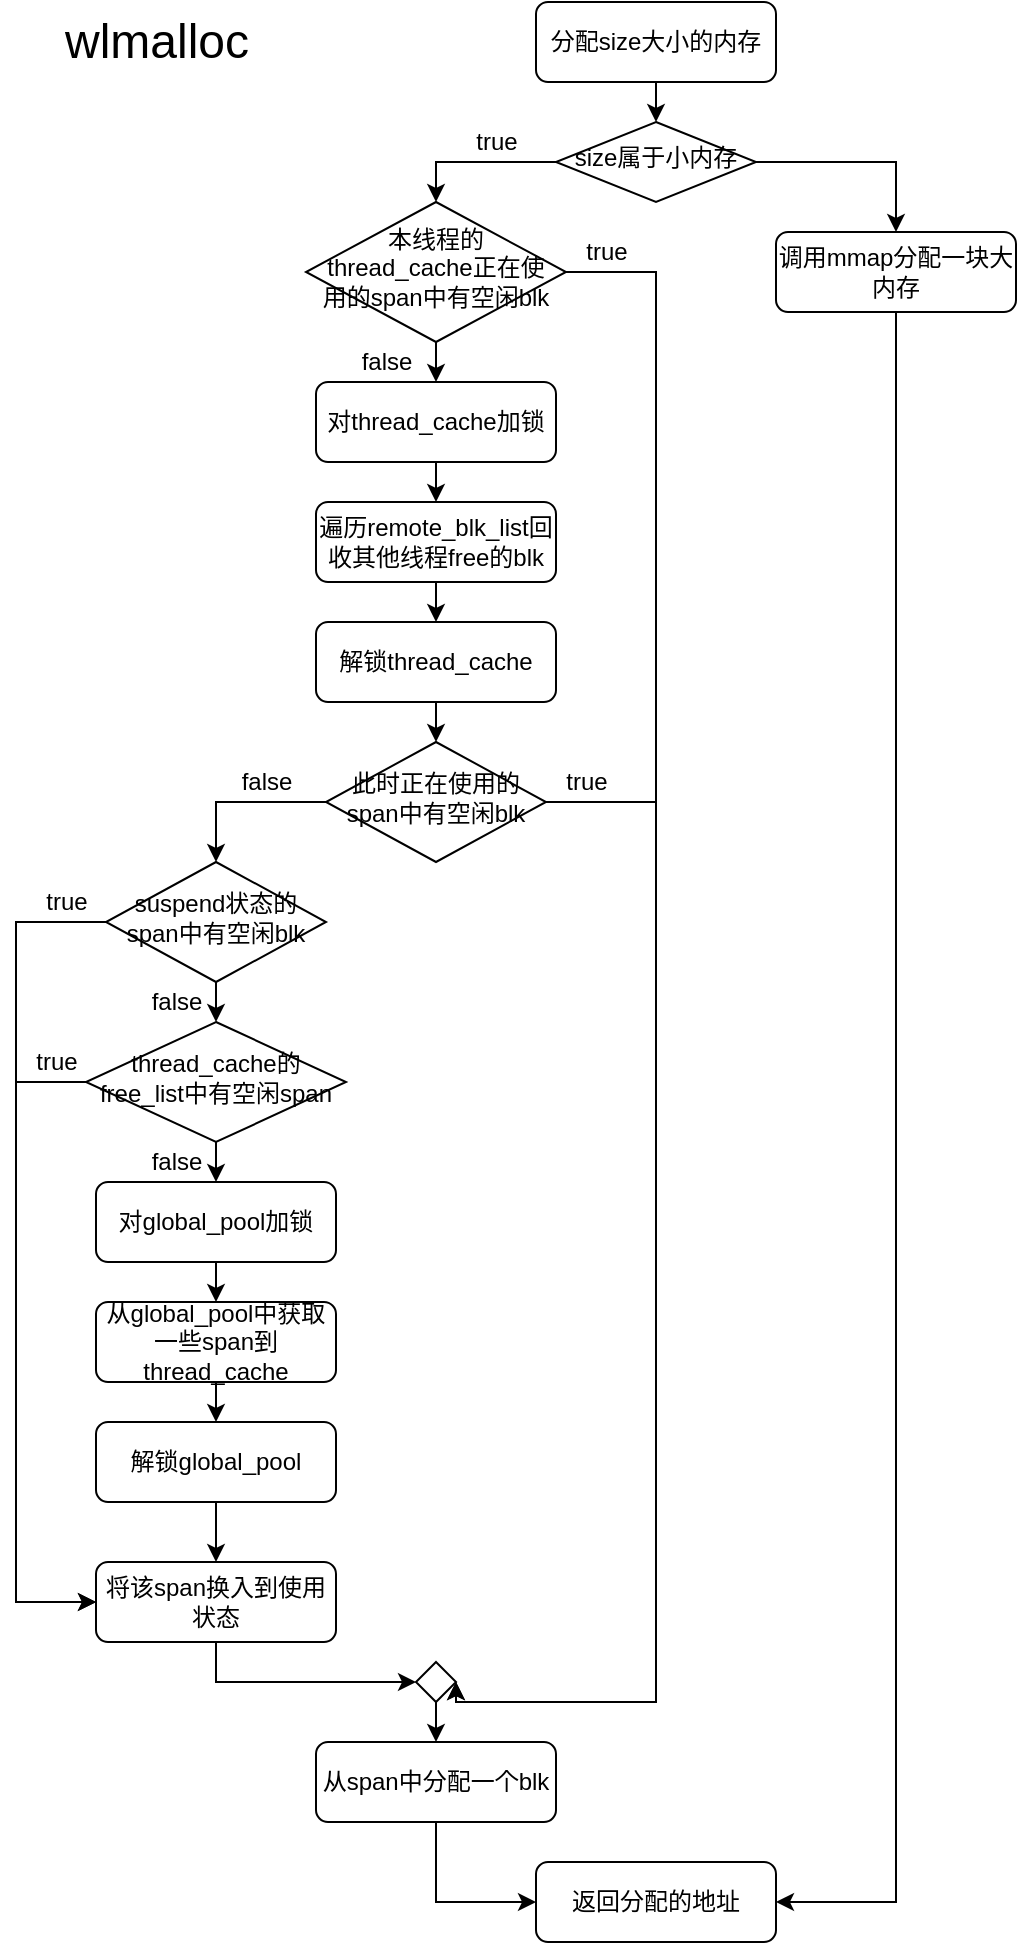 <mxfile version="17.2.4" type="device"><diagram id="C5RBs43oDa-KdzZeNtuy" name="Page-1"><mxGraphModel dx="425" dy="566" grid="1" gridSize="10" guides="1" tooltips="1" connect="1" arrows="1" fold="1" page="1" pageScale="1" pageWidth="827" pageHeight="1169" math="0" shadow="0"><root><mxCell id="WIyWlLk6GJQsqaUBKTNV-0"/><mxCell id="WIyWlLk6GJQsqaUBKTNV-1" parent="WIyWlLk6GJQsqaUBKTNV-0"/><mxCell id="Lwkr3qWV8fsQySOfFGDJ-28" style="edgeStyle=orthogonalEdgeStyle;rounded=0;orthogonalLoop=1;jettySize=auto;html=1;exitX=0.5;exitY=1;exitDx=0;exitDy=0;entryX=0.5;entryY=0;entryDx=0;entryDy=0;" parent="WIyWlLk6GJQsqaUBKTNV-1" source="WIyWlLk6GJQsqaUBKTNV-3" target="Lwkr3qWV8fsQySOfFGDJ-20" edge="1"><mxGeometry relative="1" as="geometry"/></mxCell><mxCell id="WIyWlLk6GJQsqaUBKTNV-3" value="分配size大小的内存" style="rounded=1;whiteSpace=wrap;html=1;fontSize=12;glass=0;strokeWidth=1;shadow=0;" parent="WIyWlLk6GJQsqaUBKTNV-1" vertex="1"><mxGeometry x="280" y="10" width="120" height="40" as="geometry"/></mxCell><mxCell id="Lwkr3qWV8fsQySOfFGDJ-32" style="edgeStyle=orthogonalEdgeStyle;rounded=0;orthogonalLoop=1;jettySize=auto;html=1;exitX=0.5;exitY=1;exitDx=0;exitDy=0;entryX=0.5;entryY=0;entryDx=0;entryDy=0;" parent="WIyWlLk6GJQsqaUBKTNV-1" source="Lwkr3qWV8fsQySOfFGDJ-11" target="Lwkr3qWV8fsQySOfFGDJ-22" edge="1"><mxGeometry relative="1" as="geometry"/></mxCell><mxCell id="Lwkr3qWV8fsQySOfFGDJ-11" value="遍历remote_blk_list回收其他线程free的blk" style="rounded=1;whiteSpace=wrap;html=1;fontSize=12;glass=0;strokeWidth=1;shadow=0;" parent="WIyWlLk6GJQsqaUBKTNV-1" vertex="1"><mxGeometry x="170" y="260" width="120" height="40" as="geometry"/></mxCell><mxCell id="Lwkr3qWV8fsQySOfFGDJ-31" style="edgeStyle=orthogonalEdgeStyle;rounded=0;orthogonalLoop=1;jettySize=auto;html=1;exitX=0.5;exitY=1;exitDx=0;exitDy=0;entryX=0.5;entryY=0;entryDx=0;entryDy=0;" parent="WIyWlLk6GJQsqaUBKTNV-1" source="Lwkr3qWV8fsQySOfFGDJ-12" target="Lwkr3qWV8fsQySOfFGDJ-11" edge="1"><mxGeometry relative="1" as="geometry"/></mxCell><mxCell id="Lwkr3qWV8fsQySOfFGDJ-12" value="对thread_cache加锁" style="rounded=1;whiteSpace=wrap;html=1;fontSize=12;glass=0;strokeWidth=1;shadow=0;" parent="WIyWlLk6GJQsqaUBKTNV-1" vertex="1"><mxGeometry x="170" y="200" width="120" height="40" as="geometry"/></mxCell><mxCell id="Lwkr3qWV8fsQySOfFGDJ-42" style="edgeStyle=orthogonalEdgeStyle;rounded=0;orthogonalLoop=1;jettySize=auto;html=1;exitX=0.5;exitY=1;exitDx=0;exitDy=0;entryX=0.5;entryY=0;entryDx=0;entryDy=0;" parent="WIyWlLk6GJQsqaUBKTNV-1" source="Lwkr3qWV8fsQySOfFGDJ-16" target="Lwkr3qWV8fsQySOfFGDJ-17" edge="1"><mxGeometry relative="1" as="geometry"/></mxCell><mxCell id="Lwkr3qWV8fsQySOfFGDJ-53" style="edgeStyle=orthogonalEdgeStyle;rounded=0;orthogonalLoop=1;jettySize=auto;html=1;exitX=0;exitY=0.5;exitDx=0;exitDy=0;entryX=0;entryY=0.5;entryDx=0;entryDy=0;" parent="WIyWlLk6GJQsqaUBKTNV-1" source="Lwkr3qWV8fsQySOfFGDJ-16" target="Lwkr3qWV8fsQySOfFGDJ-38" edge="1"><mxGeometry relative="1" as="geometry"><Array as="points"><mxPoint x="20" y="470"/><mxPoint x="20" y="810"/></Array></mxGeometry></mxCell><mxCell id="Lwkr3qWV8fsQySOfFGDJ-16" value="suspend状态的span中有空闲blk" style="rhombus;whiteSpace=wrap;html=1;shadow=0;fontFamily=Helvetica;fontSize=12;align=center;strokeWidth=1;spacing=6;spacingTop=-4;" parent="WIyWlLk6GJQsqaUBKTNV-1" vertex="1"><mxGeometry x="65" y="440" width="110" height="60" as="geometry"/></mxCell><mxCell id="Lwkr3qWV8fsQySOfFGDJ-49" style="edgeStyle=orthogonalEdgeStyle;rounded=0;orthogonalLoop=1;jettySize=auto;html=1;exitX=0.5;exitY=1;exitDx=0;exitDy=0;entryX=0.5;entryY=0;entryDx=0;entryDy=0;" parent="WIyWlLk6GJQsqaUBKTNV-1" source="Lwkr3qWV8fsQySOfFGDJ-17" target="Lwkr3qWV8fsQySOfFGDJ-23" edge="1"><mxGeometry relative="1" as="geometry"/></mxCell><mxCell id="Lwkr3qWV8fsQySOfFGDJ-54" style="edgeStyle=orthogonalEdgeStyle;rounded=0;orthogonalLoop=1;jettySize=auto;html=1;exitX=0;exitY=0.5;exitDx=0;exitDy=0;entryX=0;entryY=0.5;entryDx=0;entryDy=0;" parent="WIyWlLk6GJQsqaUBKTNV-1" source="Lwkr3qWV8fsQySOfFGDJ-17" target="Lwkr3qWV8fsQySOfFGDJ-38" edge="1"><mxGeometry relative="1" as="geometry"><Array as="points"><mxPoint x="20" y="550"/><mxPoint x="20" y="810"/></Array></mxGeometry></mxCell><mxCell id="Lwkr3qWV8fsQySOfFGDJ-17" value="thread_cache的free_list中有空闲span" style="rhombus;whiteSpace=wrap;html=1;shadow=0;fontFamily=Helvetica;fontSize=12;align=center;strokeWidth=1;spacing=6;spacingTop=-4;" parent="WIyWlLk6GJQsqaUBKTNV-1" vertex="1"><mxGeometry x="55" y="520" width="130" height="60" as="geometry"/></mxCell><mxCell id="Lwkr3qWV8fsQySOfFGDJ-34" style="edgeStyle=orthogonalEdgeStyle;rounded=0;orthogonalLoop=1;jettySize=auto;html=1;exitX=1;exitY=0.5;exitDx=0;exitDy=0;entryX=1;entryY=0.5;entryDx=0;entryDy=0;" parent="WIyWlLk6GJQsqaUBKTNV-1" source="Lwkr3qWV8fsQySOfFGDJ-18" target="Lwkr3qWV8fsQySOfFGDJ-35" edge="1"><mxGeometry relative="1" as="geometry"><mxPoint x="420" y="680" as="targetPoint"/><Array as="points"><mxPoint x="340" y="410"/><mxPoint x="340" y="860"/></Array></mxGeometry></mxCell><mxCell id="Lwkr3qWV8fsQySOfFGDJ-40" style="edgeStyle=orthogonalEdgeStyle;rounded=0;orthogonalLoop=1;jettySize=auto;html=1;exitX=0;exitY=0.5;exitDx=0;exitDy=0;entryX=0.5;entryY=0;entryDx=0;entryDy=0;" parent="WIyWlLk6GJQsqaUBKTNV-1" source="Lwkr3qWV8fsQySOfFGDJ-18" target="Lwkr3qWV8fsQySOfFGDJ-16" edge="1"><mxGeometry relative="1" as="geometry"/></mxCell><mxCell id="Lwkr3qWV8fsQySOfFGDJ-18" value="此时正在使用的span中有空闲blk" style="rhombus;whiteSpace=wrap;html=1;shadow=0;fontFamily=Helvetica;fontSize=12;align=center;strokeWidth=1;spacing=6;spacingTop=-4;" parent="WIyWlLk6GJQsqaUBKTNV-1" vertex="1"><mxGeometry x="175" y="380" width="110" height="60" as="geometry"/></mxCell><mxCell id="Lwkr3qWV8fsQySOfFGDJ-30" style="edgeStyle=orthogonalEdgeStyle;rounded=0;orthogonalLoop=1;jettySize=auto;html=1;exitX=0.5;exitY=1;exitDx=0;exitDy=0;entryX=0.5;entryY=0;entryDx=0;entryDy=0;" parent="WIyWlLk6GJQsqaUBKTNV-1" source="Lwkr3qWV8fsQySOfFGDJ-19" target="Lwkr3qWV8fsQySOfFGDJ-12" edge="1"><mxGeometry relative="1" as="geometry"/></mxCell><mxCell id="Lwkr3qWV8fsQySOfFGDJ-37" style="edgeStyle=orthogonalEdgeStyle;rounded=0;orthogonalLoop=1;jettySize=auto;html=1;exitX=1;exitY=0.5;exitDx=0;exitDy=0;entryX=1;entryY=0.5;entryDx=0;entryDy=0;" parent="WIyWlLk6GJQsqaUBKTNV-1" source="Lwkr3qWV8fsQySOfFGDJ-19" target="Lwkr3qWV8fsQySOfFGDJ-35" edge="1"><mxGeometry relative="1" as="geometry"><Array as="points"><mxPoint x="340" y="145"/><mxPoint x="340" y="860"/></Array></mxGeometry></mxCell><mxCell id="Lwkr3qWV8fsQySOfFGDJ-19" value="&lt;span&gt;本线程的thread_cache正在使用的span中有空闲blk&lt;/span&gt;" style="rhombus;whiteSpace=wrap;html=1;shadow=0;fontFamily=Helvetica;fontSize=12;align=center;strokeWidth=1;spacing=6;spacingTop=-4;" parent="WIyWlLk6GJQsqaUBKTNV-1" vertex="1"><mxGeometry x="165" y="110" width="130" height="70" as="geometry"/></mxCell><mxCell id="Lwkr3qWV8fsQySOfFGDJ-29" style="edgeStyle=orthogonalEdgeStyle;rounded=0;orthogonalLoop=1;jettySize=auto;html=1;exitX=0;exitY=0.5;exitDx=0;exitDy=0;entryX=0.5;entryY=0;entryDx=0;entryDy=0;" parent="WIyWlLk6GJQsqaUBKTNV-1" source="Lwkr3qWV8fsQySOfFGDJ-20" target="Lwkr3qWV8fsQySOfFGDJ-19" edge="1"><mxGeometry relative="1" as="geometry"/></mxCell><mxCell id="Lwkr3qWV8fsQySOfFGDJ-64" style="edgeStyle=orthogonalEdgeStyle;rounded=0;orthogonalLoop=1;jettySize=auto;html=1;exitX=1;exitY=0.5;exitDx=0;exitDy=0;entryX=0.5;entryY=0;entryDx=0;entryDy=0;" parent="WIyWlLk6GJQsqaUBKTNV-1" source="Lwkr3qWV8fsQySOfFGDJ-20" target="Lwkr3qWV8fsQySOfFGDJ-58" edge="1"><mxGeometry relative="1" as="geometry"/></mxCell><mxCell id="Lwkr3qWV8fsQySOfFGDJ-20" value="size属于小内存" style="rhombus;whiteSpace=wrap;html=1;shadow=0;fontFamily=Helvetica;fontSize=12;align=center;strokeWidth=1;spacing=6;spacingTop=-4;" parent="WIyWlLk6GJQsqaUBKTNV-1" vertex="1"><mxGeometry x="290" y="70" width="100" height="40" as="geometry"/></mxCell><mxCell id="Lwkr3qWV8fsQySOfFGDJ-33" style="edgeStyle=orthogonalEdgeStyle;rounded=0;orthogonalLoop=1;jettySize=auto;html=1;exitX=0.5;exitY=1;exitDx=0;exitDy=0;entryX=0.5;entryY=0;entryDx=0;entryDy=0;" parent="WIyWlLk6GJQsqaUBKTNV-1" source="Lwkr3qWV8fsQySOfFGDJ-22" target="Lwkr3qWV8fsQySOfFGDJ-18" edge="1"><mxGeometry relative="1" as="geometry"/></mxCell><mxCell id="Lwkr3qWV8fsQySOfFGDJ-22" value="解锁thread_cache" style="rounded=1;whiteSpace=wrap;html=1;fontSize=12;glass=0;strokeWidth=1;shadow=0;" parent="WIyWlLk6GJQsqaUBKTNV-1" vertex="1"><mxGeometry x="170" y="320" width="120" height="40" as="geometry"/></mxCell><mxCell id="Lwkr3qWV8fsQySOfFGDJ-51" style="edgeStyle=orthogonalEdgeStyle;rounded=0;orthogonalLoop=1;jettySize=auto;html=1;exitX=0.5;exitY=1;exitDx=0;exitDy=0;entryX=0.5;entryY=0;entryDx=0;entryDy=0;" parent="WIyWlLk6GJQsqaUBKTNV-1" source="Lwkr3qWV8fsQySOfFGDJ-23" target="Lwkr3qWV8fsQySOfFGDJ-24" edge="1"><mxGeometry relative="1" as="geometry"/></mxCell><mxCell id="Lwkr3qWV8fsQySOfFGDJ-23" value="对global_pool加锁" style="rounded=1;whiteSpace=wrap;html=1;fontSize=12;glass=0;strokeWidth=1;shadow=0;" parent="WIyWlLk6GJQsqaUBKTNV-1" vertex="1"><mxGeometry x="60" y="600" width="120" height="40" as="geometry"/></mxCell><mxCell id="Lwkr3qWV8fsQySOfFGDJ-52" style="edgeStyle=orthogonalEdgeStyle;rounded=0;orthogonalLoop=1;jettySize=auto;html=1;exitX=0.5;exitY=1;exitDx=0;exitDy=0;entryX=0.5;entryY=0;entryDx=0;entryDy=0;" parent="WIyWlLk6GJQsqaUBKTNV-1" source="Lwkr3qWV8fsQySOfFGDJ-24" target="Lwkr3qWV8fsQySOfFGDJ-25" edge="1"><mxGeometry relative="1" as="geometry"/></mxCell><mxCell id="Lwkr3qWV8fsQySOfFGDJ-24" value="从global_pool中获取一些span到thread_cache" style="rounded=1;whiteSpace=wrap;html=1;fontSize=12;glass=0;strokeWidth=1;shadow=0;" parent="WIyWlLk6GJQsqaUBKTNV-1" vertex="1"><mxGeometry x="60" y="660" width="120" height="40" as="geometry"/></mxCell><mxCell id="Lwkr3qWV8fsQySOfFGDJ-56" style="edgeStyle=orthogonalEdgeStyle;rounded=0;orthogonalLoop=1;jettySize=auto;html=1;exitX=0.5;exitY=1;exitDx=0;exitDy=0;entryX=0.5;entryY=0;entryDx=0;entryDy=0;" parent="WIyWlLk6GJQsqaUBKTNV-1" source="Lwkr3qWV8fsQySOfFGDJ-25" target="Lwkr3qWV8fsQySOfFGDJ-38" edge="1"><mxGeometry relative="1" as="geometry"/></mxCell><mxCell id="Lwkr3qWV8fsQySOfFGDJ-25" value="解锁global_pool" style="rounded=1;whiteSpace=wrap;html=1;fontSize=12;glass=0;strokeWidth=1;shadow=0;" parent="WIyWlLk6GJQsqaUBKTNV-1" vertex="1"><mxGeometry x="60" y="720" width="120" height="40" as="geometry"/></mxCell><mxCell id="Lwkr3qWV8fsQySOfFGDJ-66" style="edgeStyle=orthogonalEdgeStyle;rounded=0;orthogonalLoop=1;jettySize=auto;html=1;exitX=0.5;exitY=1;exitDx=0;exitDy=0;entryX=0;entryY=0.5;entryDx=0;entryDy=0;" parent="WIyWlLk6GJQsqaUBKTNV-1" source="Lwkr3qWV8fsQySOfFGDJ-26" target="Lwkr3qWV8fsQySOfFGDJ-27" edge="1"><mxGeometry relative="1" as="geometry"/></mxCell><mxCell id="Lwkr3qWV8fsQySOfFGDJ-26" value="从span中分配一个blk" style="rounded=1;whiteSpace=wrap;html=1;fontSize=12;glass=0;strokeWidth=1;shadow=0;" parent="WIyWlLk6GJQsqaUBKTNV-1" vertex="1"><mxGeometry x="170" y="880" width="120" height="40" as="geometry"/></mxCell><mxCell id="Lwkr3qWV8fsQySOfFGDJ-27" value="返回分配的地址" style="rounded=1;whiteSpace=wrap;html=1;fontSize=12;glass=0;strokeWidth=1;shadow=0;" parent="WIyWlLk6GJQsqaUBKTNV-1" vertex="1"><mxGeometry x="280" y="940" width="120" height="40" as="geometry"/></mxCell><mxCell id="Lwkr3qWV8fsQySOfFGDJ-36" style="edgeStyle=orthogonalEdgeStyle;rounded=0;orthogonalLoop=1;jettySize=auto;html=1;exitX=0.5;exitY=1;exitDx=0;exitDy=0;entryX=0.5;entryY=0;entryDx=0;entryDy=0;" parent="WIyWlLk6GJQsqaUBKTNV-1" source="Lwkr3qWV8fsQySOfFGDJ-35" target="Lwkr3qWV8fsQySOfFGDJ-26" edge="1"><mxGeometry relative="1" as="geometry"/></mxCell><mxCell id="Lwkr3qWV8fsQySOfFGDJ-35" value="" style="rhombus;whiteSpace=wrap;html=1;" parent="WIyWlLk6GJQsqaUBKTNV-1" vertex="1"><mxGeometry x="220" y="840" width="20" height="20" as="geometry"/></mxCell><mxCell id="Lwkr3qWV8fsQySOfFGDJ-57" style="edgeStyle=orthogonalEdgeStyle;rounded=0;orthogonalLoop=1;jettySize=auto;html=1;exitX=0.5;exitY=1;exitDx=0;exitDy=0;entryX=0;entryY=0.5;entryDx=0;entryDy=0;" parent="WIyWlLk6GJQsqaUBKTNV-1" source="Lwkr3qWV8fsQySOfFGDJ-38" target="Lwkr3qWV8fsQySOfFGDJ-35" edge="1"><mxGeometry relative="1" as="geometry"/></mxCell><mxCell id="Lwkr3qWV8fsQySOfFGDJ-38" value="将该span换入到使用状态" style="rounded=1;whiteSpace=wrap;html=1;fontSize=12;glass=0;strokeWidth=1;shadow=0;" parent="WIyWlLk6GJQsqaUBKTNV-1" vertex="1"><mxGeometry x="60" y="790" width="120" height="40" as="geometry"/></mxCell><mxCell id="Lwkr3qWV8fsQySOfFGDJ-39" value="true" style="text;html=1;align=center;verticalAlign=middle;resizable=0;points=[];autosize=1;strokeColor=none;fillColor=none;" parent="WIyWlLk6GJQsqaUBKTNV-1" vertex="1"><mxGeometry x="285" y="390" width="40" height="20" as="geometry"/></mxCell><mxCell id="Lwkr3qWV8fsQySOfFGDJ-41" value="false" style="text;html=1;align=center;verticalAlign=middle;resizable=0;points=[];autosize=1;strokeColor=none;fillColor=none;" parent="WIyWlLk6GJQsqaUBKTNV-1" vertex="1"><mxGeometry x="125" y="390" width="40" height="20" as="geometry"/></mxCell><mxCell id="Lwkr3qWV8fsQySOfFGDJ-43" value="false" style="text;html=1;align=center;verticalAlign=middle;resizable=0;points=[];autosize=1;strokeColor=none;fillColor=none;" parent="WIyWlLk6GJQsqaUBKTNV-1" vertex="1"><mxGeometry x="80" y="500" width="40" height="20" as="geometry"/></mxCell><mxCell id="Lwkr3qWV8fsQySOfFGDJ-44" value="true" style="text;html=1;align=center;verticalAlign=middle;resizable=0;points=[];autosize=1;strokeColor=none;fillColor=none;" parent="WIyWlLk6GJQsqaUBKTNV-1" vertex="1"><mxGeometry x="25" y="450" width="40" height="20" as="geometry"/></mxCell><mxCell id="Lwkr3qWV8fsQySOfFGDJ-50" value="false" style="text;html=1;align=center;verticalAlign=middle;resizable=0;points=[];autosize=1;strokeColor=none;fillColor=none;" parent="WIyWlLk6GJQsqaUBKTNV-1" vertex="1"><mxGeometry x="80" y="580" width="40" height="20" as="geometry"/></mxCell><mxCell id="Lwkr3qWV8fsQySOfFGDJ-55" value="true" style="text;html=1;align=center;verticalAlign=middle;resizable=0;points=[];autosize=1;strokeColor=none;fillColor=none;" parent="WIyWlLk6GJQsqaUBKTNV-1" vertex="1"><mxGeometry x="20" y="530" width="40" height="20" as="geometry"/></mxCell><mxCell id="Lwkr3qWV8fsQySOfFGDJ-65" style="edgeStyle=orthogonalEdgeStyle;rounded=0;orthogonalLoop=1;jettySize=auto;html=1;exitX=0.5;exitY=1;exitDx=0;exitDy=0;entryX=1;entryY=0.5;entryDx=0;entryDy=0;" parent="WIyWlLk6GJQsqaUBKTNV-1" source="Lwkr3qWV8fsQySOfFGDJ-58" target="Lwkr3qWV8fsQySOfFGDJ-27" edge="1"><mxGeometry relative="1" as="geometry"/></mxCell><mxCell id="Lwkr3qWV8fsQySOfFGDJ-58" value="调用mmap分配一块大内存" style="rounded=1;whiteSpace=wrap;html=1;fontSize=12;glass=0;strokeWidth=1;shadow=0;" parent="WIyWlLk6GJQsqaUBKTNV-1" vertex="1"><mxGeometry x="400" y="125" width="120" height="40" as="geometry"/></mxCell><mxCell id="Lwkr3qWV8fsQySOfFGDJ-59" value="true" style="text;html=1;align=center;verticalAlign=middle;resizable=0;points=[];autosize=1;strokeColor=none;fillColor=none;" parent="WIyWlLk6GJQsqaUBKTNV-1" vertex="1"><mxGeometry x="295" y="125" width="40" height="20" as="geometry"/></mxCell><mxCell id="Lwkr3qWV8fsQySOfFGDJ-60" value="false" style="text;html=1;align=center;verticalAlign=middle;resizable=0;points=[];autosize=1;strokeColor=none;fillColor=none;" parent="WIyWlLk6GJQsqaUBKTNV-1" vertex="1"><mxGeometry x="185" y="180" width="40" height="20" as="geometry"/></mxCell><mxCell id="Lwkr3qWV8fsQySOfFGDJ-61" value="true" style="text;html=1;align=center;verticalAlign=middle;resizable=0;points=[];autosize=1;strokeColor=none;fillColor=none;" parent="WIyWlLk6GJQsqaUBKTNV-1" vertex="1"><mxGeometry x="240" y="70" width="40" height="20" as="geometry"/></mxCell><mxCell id="6jMQuak-hKNPoRJJjBdC-0" value="wlmalloc" style="text;html=1;align=center;verticalAlign=middle;resizable=0;points=[];autosize=1;strokeColor=none;fillColor=none;fontSize=24;" vertex="1" parent="WIyWlLk6GJQsqaUBKTNV-1"><mxGeometry x="35" y="15" width="110" height="30" as="geometry"/></mxCell></root></mxGraphModel></diagram></mxfile>